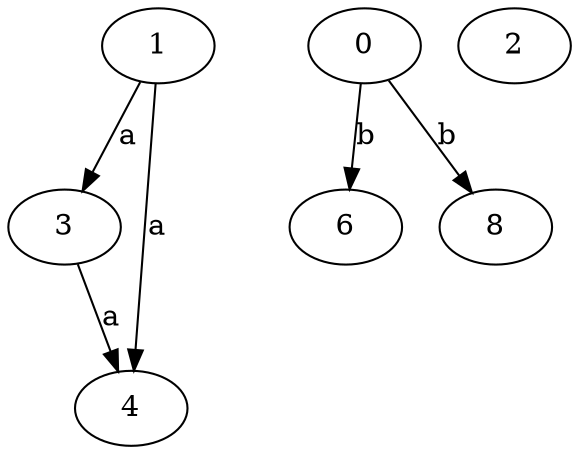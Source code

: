 strict digraph  {
3;
4;
0;
1;
2;
6;
8;
3 -> 4  [label=a];
0 -> 6  [label=b];
0 -> 8  [label=b];
1 -> 3  [label=a];
1 -> 4  [label=a];
}
